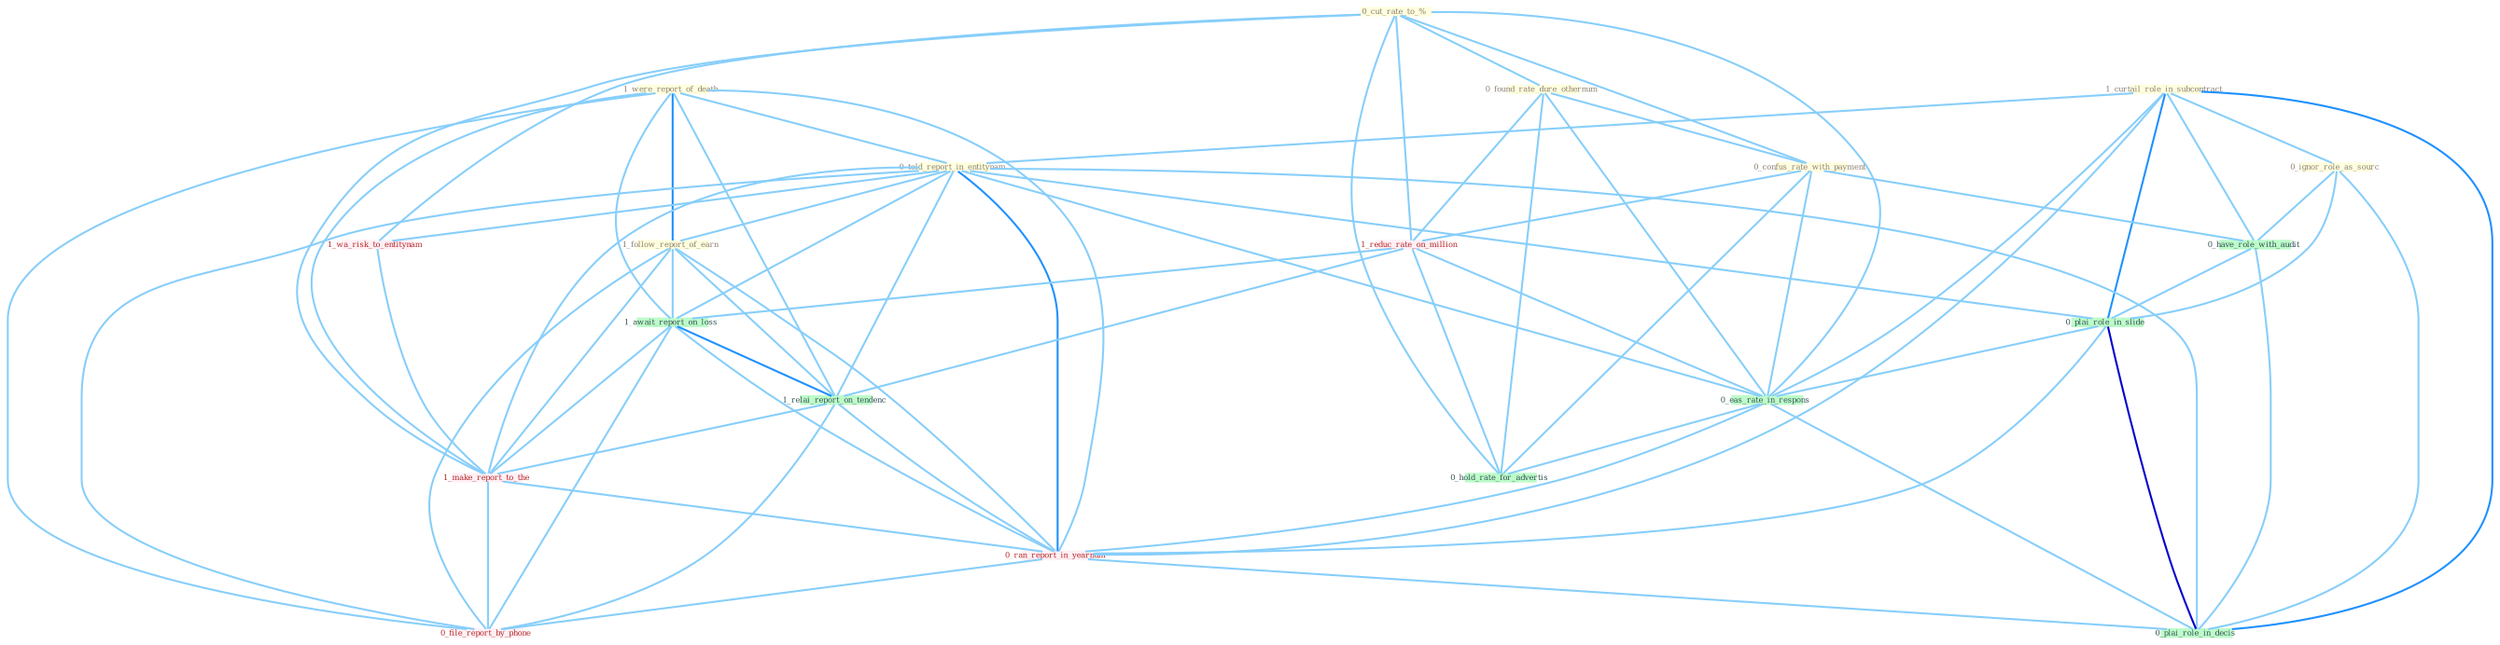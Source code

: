 Graph G{ 
    node
    [shape=polygon,style=filled,width=.5,height=.06,color="#BDFCC9",fixedsize=true,fontsize=4,
    fontcolor="#2f4f4f"];
    {node
    [color="#ffffe0", fontcolor="#8b7d6b"] "1_were_report_of_death " "1_curtail_role_in_subcontract " "0_told_report_in_entitynam " "1_follow_report_of_earn " "0_cut_rate_to_% " "0_ignor_role_as_sourc " "0_found_rate_dure_othernum " "0_confus_rate_with_payment "}
{node [color="#fff0f5", fontcolor="#b22222"] "1_wa_risk_to_entitynam " "1_reduc_rate_on_million " "1_make_report_to_the " "0_ran_report_in_yearnum " "0_file_report_by_phone "}
edge [color="#B0E2FF"];

	"1_were_report_of_death " -- "0_told_report_in_entitynam " [w="1", color="#87cefa" ];
	"1_were_report_of_death " -- "1_follow_report_of_earn " [w="2", color="#1e90ff" , len=0.8];
	"1_were_report_of_death " -- "1_await_report_on_loss " [w="1", color="#87cefa" ];
	"1_were_report_of_death " -- "1_relai_report_on_tendenc " [w="1", color="#87cefa" ];
	"1_were_report_of_death " -- "1_make_report_to_the " [w="1", color="#87cefa" ];
	"1_were_report_of_death " -- "0_ran_report_in_yearnum " [w="1", color="#87cefa" ];
	"1_were_report_of_death " -- "0_file_report_by_phone " [w="1", color="#87cefa" ];
	"1_curtail_role_in_subcontract " -- "0_told_report_in_entitynam " [w="1", color="#87cefa" ];
	"1_curtail_role_in_subcontract " -- "0_ignor_role_as_sourc " [w="1", color="#87cefa" ];
	"1_curtail_role_in_subcontract " -- "0_have_role_with_audit " [w="1", color="#87cefa" ];
	"1_curtail_role_in_subcontract " -- "0_plai_role_in_slide " [w="2", color="#1e90ff" , len=0.8];
	"1_curtail_role_in_subcontract " -- "0_eas_rate_in_respons " [w="1", color="#87cefa" ];
	"1_curtail_role_in_subcontract " -- "0_ran_report_in_yearnum " [w="1", color="#87cefa" ];
	"1_curtail_role_in_subcontract " -- "0_plai_role_in_decis " [w="2", color="#1e90ff" , len=0.8];
	"0_told_report_in_entitynam " -- "1_follow_report_of_earn " [w="1", color="#87cefa" ];
	"0_told_report_in_entitynam " -- "1_wa_risk_to_entitynam " [w="1", color="#87cefa" ];
	"0_told_report_in_entitynam " -- "1_await_report_on_loss " [w="1", color="#87cefa" ];
	"0_told_report_in_entitynam " -- "1_relai_report_on_tendenc " [w="1", color="#87cefa" ];
	"0_told_report_in_entitynam " -- "0_plai_role_in_slide " [w="1", color="#87cefa" ];
	"0_told_report_in_entitynam " -- "1_make_report_to_the " [w="1", color="#87cefa" ];
	"0_told_report_in_entitynam " -- "0_eas_rate_in_respons " [w="1", color="#87cefa" ];
	"0_told_report_in_entitynam " -- "0_ran_report_in_yearnum " [w="2", color="#1e90ff" , len=0.8];
	"0_told_report_in_entitynam " -- "0_file_report_by_phone " [w="1", color="#87cefa" ];
	"0_told_report_in_entitynam " -- "0_plai_role_in_decis " [w="1", color="#87cefa" ];
	"1_follow_report_of_earn " -- "1_await_report_on_loss " [w="1", color="#87cefa" ];
	"1_follow_report_of_earn " -- "1_relai_report_on_tendenc " [w="1", color="#87cefa" ];
	"1_follow_report_of_earn " -- "1_make_report_to_the " [w="1", color="#87cefa" ];
	"1_follow_report_of_earn " -- "0_ran_report_in_yearnum " [w="1", color="#87cefa" ];
	"1_follow_report_of_earn " -- "0_file_report_by_phone " [w="1", color="#87cefa" ];
	"0_cut_rate_to_% " -- "0_found_rate_dure_othernum " [w="1", color="#87cefa" ];
	"0_cut_rate_to_% " -- "0_confus_rate_with_payment " [w="1", color="#87cefa" ];
	"0_cut_rate_to_% " -- "1_wa_risk_to_entitynam " [w="1", color="#87cefa" ];
	"0_cut_rate_to_% " -- "1_reduc_rate_on_million " [w="1", color="#87cefa" ];
	"0_cut_rate_to_% " -- "1_make_report_to_the " [w="1", color="#87cefa" ];
	"0_cut_rate_to_% " -- "0_eas_rate_in_respons " [w="1", color="#87cefa" ];
	"0_cut_rate_to_% " -- "0_hold_rate_for_advertis " [w="1", color="#87cefa" ];
	"0_ignor_role_as_sourc " -- "0_have_role_with_audit " [w="1", color="#87cefa" ];
	"0_ignor_role_as_sourc " -- "0_plai_role_in_slide " [w="1", color="#87cefa" ];
	"0_ignor_role_as_sourc " -- "0_plai_role_in_decis " [w="1", color="#87cefa" ];
	"0_found_rate_dure_othernum " -- "0_confus_rate_with_payment " [w="1", color="#87cefa" ];
	"0_found_rate_dure_othernum " -- "1_reduc_rate_on_million " [w="1", color="#87cefa" ];
	"0_found_rate_dure_othernum " -- "0_eas_rate_in_respons " [w="1", color="#87cefa" ];
	"0_found_rate_dure_othernum " -- "0_hold_rate_for_advertis " [w="1", color="#87cefa" ];
	"0_confus_rate_with_payment " -- "0_have_role_with_audit " [w="1", color="#87cefa" ];
	"0_confus_rate_with_payment " -- "1_reduc_rate_on_million " [w="1", color="#87cefa" ];
	"0_confus_rate_with_payment " -- "0_eas_rate_in_respons " [w="1", color="#87cefa" ];
	"0_confus_rate_with_payment " -- "0_hold_rate_for_advertis " [w="1", color="#87cefa" ];
	"1_wa_risk_to_entitynam " -- "1_make_report_to_the " [w="1", color="#87cefa" ];
	"0_have_role_with_audit " -- "0_plai_role_in_slide " [w="1", color="#87cefa" ];
	"0_have_role_with_audit " -- "0_plai_role_in_decis " [w="1", color="#87cefa" ];
	"1_reduc_rate_on_million " -- "1_await_report_on_loss " [w="1", color="#87cefa" ];
	"1_reduc_rate_on_million " -- "1_relai_report_on_tendenc " [w="1", color="#87cefa" ];
	"1_reduc_rate_on_million " -- "0_eas_rate_in_respons " [w="1", color="#87cefa" ];
	"1_reduc_rate_on_million " -- "0_hold_rate_for_advertis " [w="1", color="#87cefa" ];
	"1_await_report_on_loss " -- "1_relai_report_on_tendenc " [w="2", color="#1e90ff" , len=0.8];
	"1_await_report_on_loss " -- "1_make_report_to_the " [w="1", color="#87cefa" ];
	"1_await_report_on_loss " -- "0_ran_report_in_yearnum " [w="1", color="#87cefa" ];
	"1_await_report_on_loss " -- "0_file_report_by_phone " [w="1", color="#87cefa" ];
	"1_relai_report_on_tendenc " -- "1_make_report_to_the " [w="1", color="#87cefa" ];
	"1_relai_report_on_tendenc " -- "0_ran_report_in_yearnum " [w="1", color="#87cefa" ];
	"1_relai_report_on_tendenc " -- "0_file_report_by_phone " [w="1", color="#87cefa" ];
	"0_plai_role_in_slide " -- "0_eas_rate_in_respons " [w="1", color="#87cefa" ];
	"0_plai_role_in_slide " -- "0_ran_report_in_yearnum " [w="1", color="#87cefa" ];
	"0_plai_role_in_slide " -- "0_plai_role_in_decis " [w="3", color="#0000cd" , len=0.6];
	"1_make_report_to_the " -- "0_ran_report_in_yearnum " [w="1", color="#87cefa" ];
	"1_make_report_to_the " -- "0_file_report_by_phone " [w="1", color="#87cefa" ];
	"0_eas_rate_in_respons " -- "0_ran_report_in_yearnum " [w="1", color="#87cefa" ];
	"0_eas_rate_in_respons " -- "0_plai_role_in_decis " [w="1", color="#87cefa" ];
	"0_eas_rate_in_respons " -- "0_hold_rate_for_advertis " [w="1", color="#87cefa" ];
	"0_ran_report_in_yearnum " -- "0_file_report_by_phone " [w="1", color="#87cefa" ];
	"0_ran_report_in_yearnum " -- "0_plai_role_in_decis " [w="1", color="#87cefa" ];
}